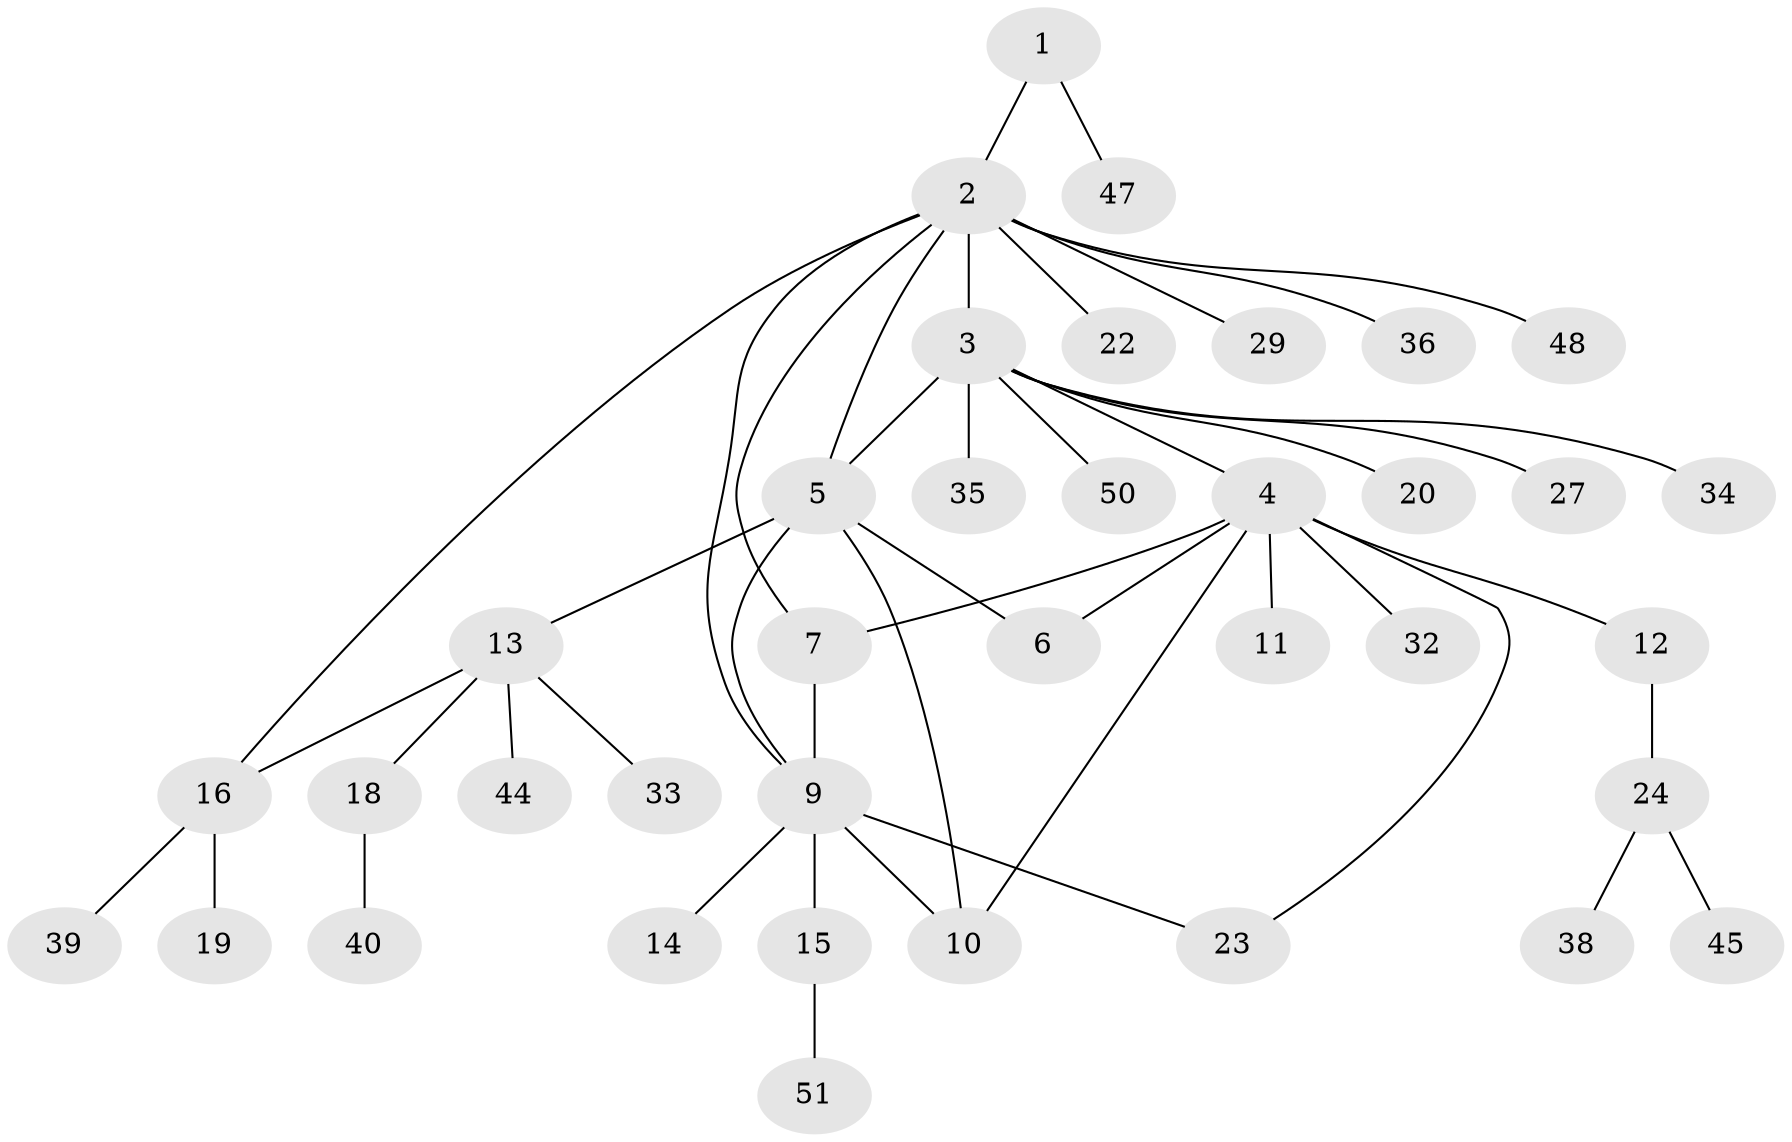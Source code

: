 // Generated by graph-tools (version 1.1) at 2025/52/02/27/25 19:52:20]
// undirected, 37 vertices, 45 edges
graph export_dot {
graph [start="1"]
  node [color=gray90,style=filled];
  1 [super="+30"];
  2 [super="+52"];
  3 [super="+26"];
  4 [super="+8"];
  5 [super="+49"];
  6 [super="+43"];
  7;
  9 [super="+37"];
  10 [super="+17"];
  11 [super="+42"];
  12;
  13 [super="+21"];
  14;
  15;
  16 [super="+41"];
  18;
  19;
  20 [super="+31"];
  22 [super="+25"];
  23 [super="+46"];
  24 [super="+28"];
  27;
  29;
  32 [super="+53"];
  33;
  34;
  35;
  36;
  38;
  39;
  40;
  44;
  45;
  47;
  48;
  50;
  51;
  1 -- 2;
  1 -- 47;
  2 -- 3;
  2 -- 5;
  2 -- 7;
  2 -- 9;
  2 -- 22;
  2 -- 29;
  2 -- 36;
  2 -- 48;
  2 -- 16;
  3 -- 4;
  3 -- 5;
  3 -- 20;
  3 -- 27;
  3 -- 34;
  3 -- 35;
  3 -- 50;
  4 -- 10;
  4 -- 12;
  4 -- 32;
  4 -- 23;
  4 -- 6;
  4 -- 7;
  4 -- 11;
  5 -- 6;
  5 -- 9;
  5 -- 13;
  5 -- 10;
  7 -- 9;
  9 -- 10;
  9 -- 14;
  9 -- 15;
  9 -- 23;
  12 -- 24;
  13 -- 16;
  13 -- 18;
  13 -- 44;
  13 -- 33;
  15 -- 51;
  16 -- 19;
  16 -- 39;
  18 -- 40;
  24 -- 45;
  24 -- 38;
}
